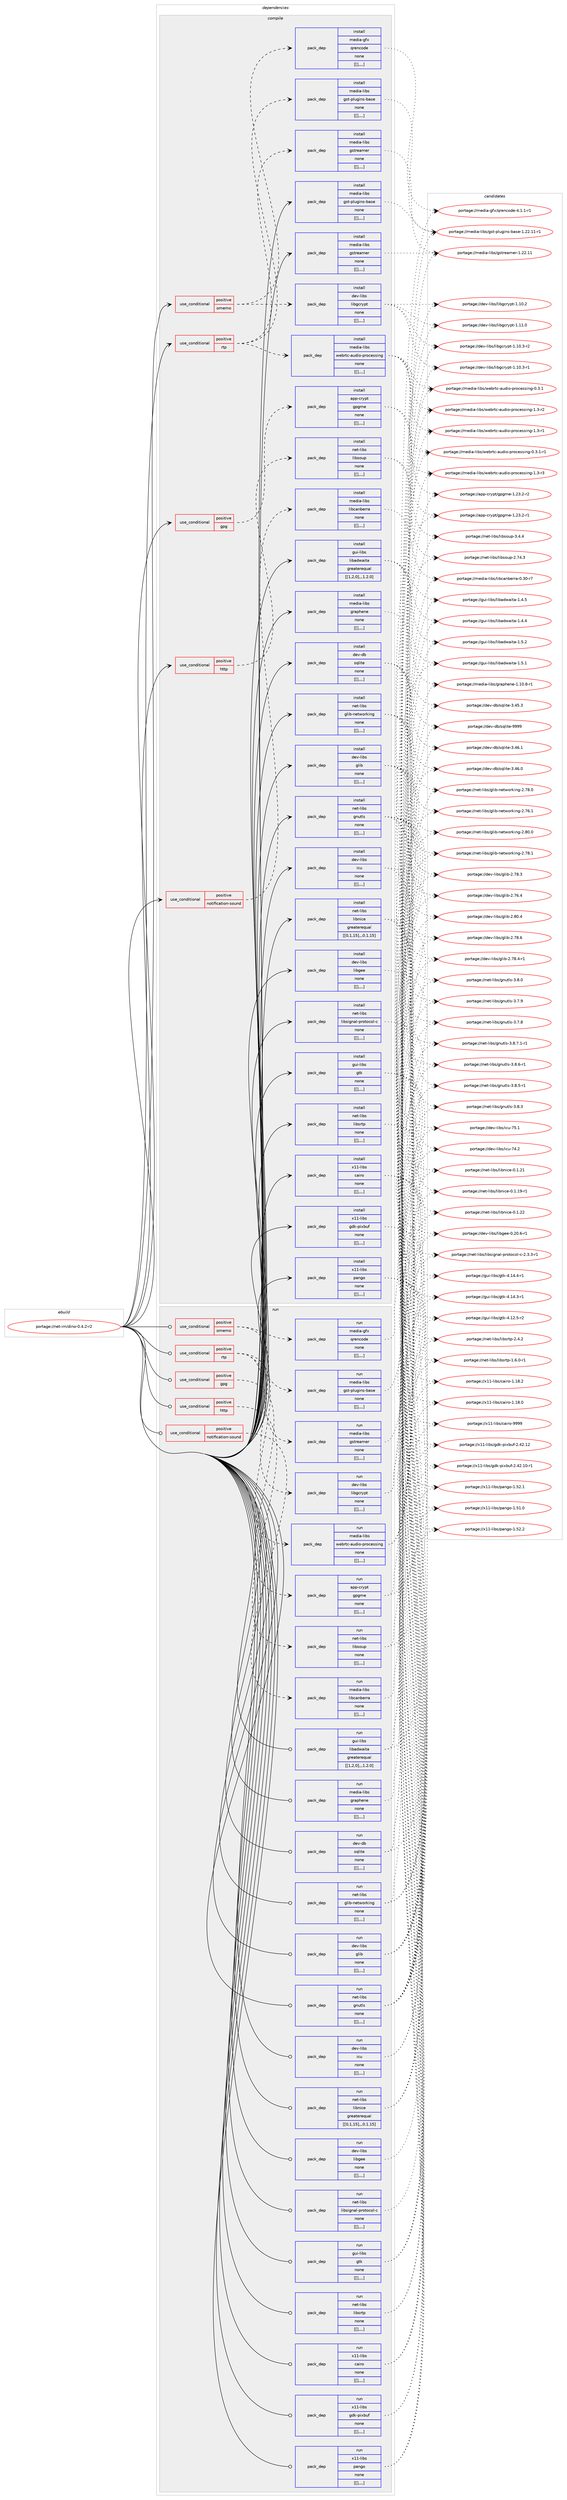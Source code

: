 digraph prolog {

# *************
# Graph options
# *************

newrank=true;
concentrate=true;
compound=true;
graph [rankdir=LR,fontname=Helvetica,fontsize=10,ranksep=1.5];#, ranksep=2.5, nodesep=0.2];
edge  [arrowhead=vee];
node  [fontname=Helvetica,fontsize=10];

# **********
# The ebuild
# **********

subgraph cluster_leftcol {
color=gray;
label=<<i>ebuild</i>>;
id [label="portage://net-im/dino-0.4.2-r2", color=red, width=4, href="../net-im/dino-0.4.2-r2.svg"];
}

# ****************
# The dependencies
# ****************

subgraph cluster_midcol {
color=gray;
label=<<i>dependencies</i>>;
subgraph cluster_compile {
fillcolor="#eeeeee";
style=filled;
label=<<i>compile</i>>;
subgraph cond96099 {
dependency369613 [label=<<TABLE BORDER="0" CELLBORDER="1" CELLSPACING="0" CELLPADDING="4"><TR><TD ROWSPAN="3" CELLPADDING="10">use_conditional</TD></TR><TR><TD>positive</TD></TR><TR><TD>gpg</TD></TR></TABLE>>, shape=none, color=red];
subgraph pack270757 {
dependency369614 [label=<<TABLE BORDER="0" CELLBORDER="1" CELLSPACING="0" CELLPADDING="4" WIDTH="220"><TR><TD ROWSPAN="6" CELLPADDING="30">pack_dep</TD></TR><TR><TD WIDTH="110">install</TD></TR><TR><TD>app-crypt</TD></TR><TR><TD>gpgme</TD></TR><TR><TD>none</TD></TR><TR><TD>[[],,,,]</TD></TR></TABLE>>, shape=none, color=blue];
}
dependency369613:e -> dependency369614:w [weight=20,style="dashed",arrowhead="vee"];
}
id:e -> dependency369613:w [weight=20,style="solid",arrowhead="vee"];
subgraph cond96100 {
dependency369615 [label=<<TABLE BORDER="0" CELLBORDER="1" CELLSPACING="0" CELLPADDING="4"><TR><TD ROWSPAN="3" CELLPADDING="10">use_conditional</TD></TR><TR><TD>positive</TD></TR><TR><TD>http</TD></TR></TABLE>>, shape=none, color=red];
subgraph pack270758 {
dependency369616 [label=<<TABLE BORDER="0" CELLBORDER="1" CELLSPACING="0" CELLPADDING="4" WIDTH="220"><TR><TD ROWSPAN="6" CELLPADDING="30">pack_dep</TD></TR><TR><TD WIDTH="110">install</TD></TR><TR><TD>net-libs</TD></TR><TR><TD>libsoup</TD></TR><TR><TD>none</TD></TR><TR><TD>[[],,,,]</TD></TR></TABLE>>, shape=none, color=blue];
}
dependency369615:e -> dependency369616:w [weight=20,style="dashed",arrowhead="vee"];
}
id:e -> dependency369615:w [weight=20,style="solid",arrowhead="vee"];
subgraph cond96101 {
dependency369617 [label=<<TABLE BORDER="0" CELLBORDER="1" CELLSPACING="0" CELLPADDING="4"><TR><TD ROWSPAN="3" CELLPADDING="10">use_conditional</TD></TR><TR><TD>positive</TD></TR><TR><TD>notification-sound</TD></TR></TABLE>>, shape=none, color=red];
subgraph pack270759 {
dependency369618 [label=<<TABLE BORDER="0" CELLBORDER="1" CELLSPACING="0" CELLPADDING="4" WIDTH="220"><TR><TD ROWSPAN="6" CELLPADDING="30">pack_dep</TD></TR><TR><TD WIDTH="110">install</TD></TR><TR><TD>media-libs</TD></TR><TR><TD>libcanberra</TD></TR><TR><TD>none</TD></TR><TR><TD>[[],,,,]</TD></TR></TABLE>>, shape=none, color=blue];
}
dependency369617:e -> dependency369618:w [weight=20,style="dashed",arrowhead="vee"];
}
id:e -> dependency369617:w [weight=20,style="solid",arrowhead="vee"];
subgraph cond96102 {
dependency369619 [label=<<TABLE BORDER="0" CELLBORDER="1" CELLSPACING="0" CELLPADDING="4"><TR><TD ROWSPAN="3" CELLPADDING="10">use_conditional</TD></TR><TR><TD>positive</TD></TR><TR><TD>omemo</TD></TR></TABLE>>, shape=none, color=red];
subgraph pack270760 {
dependency369620 [label=<<TABLE BORDER="0" CELLBORDER="1" CELLSPACING="0" CELLPADDING="4" WIDTH="220"><TR><TD ROWSPAN="6" CELLPADDING="30">pack_dep</TD></TR><TR><TD WIDTH="110">install</TD></TR><TR><TD>dev-libs</TD></TR><TR><TD>libgcrypt</TD></TR><TR><TD>none</TD></TR><TR><TD>[[],,,,]</TD></TR></TABLE>>, shape=none, color=blue];
}
dependency369619:e -> dependency369620:w [weight=20,style="dashed",arrowhead="vee"];
subgraph pack270761 {
dependency369621 [label=<<TABLE BORDER="0" CELLBORDER="1" CELLSPACING="0" CELLPADDING="4" WIDTH="220"><TR><TD ROWSPAN="6" CELLPADDING="30">pack_dep</TD></TR><TR><TD WIDTH="110">install</TD></TR><TR><TD>media-gfx</TD></TR><TR><TD>qrencode</TD></TR><TR><TD>none</TD></TR><TR><TD>[[],,,,]</TD></TR></TABLE>>, shape=none, color=blue];
}
dependency369619:e -> dependency369621:w [weight=20,style="dashed",arrowhead="vee"];
}
id:e -> dependency369619:w [weight=20,style="solid",arrowhead="vee"];
subgraph cond96103 {
dependency369622 [label=<<TABLE BORDER="0" CELLBORDER="1" CELLSPACING="0" CELLPADDING="4"><TR><TD ROWSPAN="3" CELLPADDING="10">use_conditional</TD></TR><TR><TD>positive</TD></TR><TR><TD>rtp</TD></TR></TABLE>>, shape=none, color=red];
subgraph pack270762 {
dependency369623 [label=<<TABLE BORDER="0" CELLBORDER="1" CELLSPACING="0" CELLPADDING="4" WIDTH="220"><TR><TD ROWSPAN="6" CELLPADDING="30">pack_dep</TD></TR><TR><TD WIDTH="110">install</TD></TR><TR><TD>media-libs</TD></TR><TR><TD>gst-plugins-base</TD></TR><TR><TD>none</TD></TR><TR><TD>[[],,,,]</TD></TR></TABLE>>, shape=none, color=blue];
}
dependency369622:e -> dependency369623:w [weight=20,style="dashed",arrowhead="vee"];
subgraph pack270763 {
dependency369624 [label=<<TABLE BORDER="0" CELLBORDER="1" CELLSPACING="0" CELLPADDING="4" WIDTH="220"><TR><TD ROWSPAN="6" CELLPADDING="30">pack_dep</TD></TR><TR><TD WIDTH="110">install</TD></TR><TR><TD>media-libs</TD></TR><TR><TD>gstreamer</TD></TR><TR><TD>none</TD></TR><TR><TD>[[],,,,]</TD></TR></TABLE>>, shape=none, color=blue];
}
dependency369622:e -> dependency369624:w [weight=20,style="dashed",arrowhead="vee"];
subgraph pack270764 {
dependency369625 [label=<<TABLE BORDER="0" CELLBORDER="1" CELLSPACING="0" CELLPADDING="4" WIDTH="220"><TR><TD ROWSPAN="6" CELLPADDING="30">pack_dep</TD></TR><TR><TD WIDTH="110">install</TD></TR><TR><TD>media-libs</TD></TR><TR><TD>webrtc-audio-processing</TD></TR><TR><TD>none</TD></TR><TR><TD>[[],,,,]</TD></TR></TABLE>>, shape=none, color=blue];
}
dependency369622:e -> dependency369625:w [weight=20,style="dashed",arrowhead="vee"];
}
id:e -> dependency369622:w [weight=20,style="solid",arrowhead="vee"];
subgraph pack270765 {
dependency369626 [label=<<TABLE BORDER="0" CELLBORDER="1" CELLSPACING="0" CELLPADDING="4" WIDTH="220"><TR><TD ROWSPAN="6" CELLPADDING="30">pack_dep</TD></TR><TR><TD WIDTH="110">install</TD></TR><TR><TD>dev-db</TD></TR><TR><TD>sqlite</TD></TR><TR><TD>none</TD></TR><TR><TD>[[],,,,]</TD></TR></TABLE>>, shape=none, color=blue];
}
id:e -> dependency369626:w [weight=20,style="solid",arrowhead="vee"];
subgraph pack270766 {
dependency369627 [label=<<TABLE BORDER="0" CELLBORDER="1" CELLSPACING="0" CELLPADDING="4" WIDTH="220"><TR><TD ROWSPAN="6" CELLPADDING="30">pack_dep</TD></TR><TR><TD WIDTH="110">install</TD></TR><TR><TD>dev-libs</TD></TR><TR><TD>glib</TD></TR><TR><TD>none</TD></TR><TR><TD>[[],,,,]</TD></TR></TABLE>>, shape=none, color=blue];
}
id:e -> dependency369627:w [weight=20,style="solid",arrowhead="vee"];
subgraph pack270767 {
dependency369628 [label=<<TABLE BORDER="0" CELLBORDER="1" CELLSPACING="0" CELLPADDING="4" WIDTH="220"><TR><TD ROWSPAN="6" CELLPADDING="30">pack_dep</TD></TR><TR><TD WIDTH="110">install</TD></TR><TR><TD>dev-libs</TD></TR><TR><TD>icu</TD></TR><TR><TD>none</TD></TR><TR><TD>[[],,,,]</TD></TR></TABLE>>, shape=none, color=blue];
}
id:e -> dependency369628:w [weight=20,style="solid",arrowhead="vee"];
subgraph pack270768 {
dependency369629 [label=<<TABLE BORDER="0" CELLBORDER="1" CELLSPACING="0" CELLPADDING="4" WIDTH="220"><TR><TD ROWSPAN="6" CELLPADDING="30">pack_dep</TD></TR><TR><TD WIDTH="110">install</TD></TR><TR><TD>dev-libs</TD></TR><TR><TD>libgee</TD></TR><TR><TD>none</TD></TR><TR><TD>[[],,,,]</TD></TR></TABLE>>, shape=none, color=blue];
}
id:e -> dependency369629:w [weight=20,style="solid",arrowhead="vee"];
subgraph pack270769 {
dependency369630 [label=<<TABLE BORDER="0" CELLBORDER="1" CELLSPACING="0" CELLPADDING="4" WIDTH="220"><TR><TD ROWSPAN="6" CELLPADDING="30">pack_dep</TD></TR><TR><TD WIDTH="110">install</TD></TR><TR><TD>gui-libs</TD></TR><TR><TD>gtk</TD></TR><TR><TD>none</TD></TR><TR><TD>[[],,,,]</TD></TR></TABLE>>, shape=none, color=blue];
}
id:e -> dependency369630:w [weight=20,style="solid",arrowhead="vee"];
subgraph pack270770 {
dependency369631 [label=<<TABLE BORDER="0" CELLBORDER="1" CELLSPACING="0" CELLPADDING="4" WIDTH="220"><TR><TD ROWSPAN="6" CELLPADDING="30">pack_dep</TD></TR><TR><TD WIDTH="110">install</TD></TR><TR><TD>gui-libs</TD></TR><TR><TD>libadwaita</TD></TR><TR><TD>greaterequal</TD></TR><TR><TD>[[1,2,0],,,1.2.0]</TD></TR></TABLE>>, shape=none, color=blue];
}
id:e -> dependency369631:w [weight=20,style="solid",arrowhead="vee"];
subgraph pack270771 {
dependency369632 [label=<<TABLE BORDER="0" CELLBORDER="1" CELLSPACING="0" CELLPADDING="4" WIDTH="220"><TR><TD ROWSPAN="6" CELLPADDING="30">pack_dep</TD></TR><TR><TD WIDTH="110">install</TD></TR><TR><TD>media-libs</TD></TR><TR><TD>graphene</TD></TR><TR><TD>none</TD></TR><TR><TD>[[],,,,]</TD></TR></TABLE>>, shape=none, color=blue];
}
id:e -> dependency369632:w [weight=20,style="solid",arrowhead="vee"];
subgraph pack270772 {
dependency369633 [label=<<TABLE BORDER="0" CELLBORDER="1" CELLSPACING="0" CELLPADDING="4" WIDTH="220"><TR><TD ROWSPAN="6" CELLPADDING="30">pack_dep</TD></TR><TR><TD WIDTH="110">install</TD></TR><TR><TD>media-libs</TD></TR><TR><TD>gst-plugins-base</TD></TR><TR><TD>none</TD></TR><TR><TD>[[],,,,]</TD></TR></TABLE>>, shape=none, color=blue];
}
id:e -> dependency369633:w [weight=20,style="solid",arrowhead="vee"];
subgraph pack270773 {
dependency369634 [label=<<TABLE BORDER="0" CELLBORDER="1" CELLSPACING="0" CELLPADDING="4" WIDTH="220"><TR><TD ROWSPAN="6" CELLPADDING="30">pack_dep</TD></TR><TR><TD WIDTH="110">install</TD></TR><TR><TD>media-libs</TD></TR><TR><TD>gstreamer</TD></TR><TR><TD>none</TD></TR><TR><TD>[[],,,,]</TD></TR></TABLE>>, shape=none, color=blue];
}
id:e -> dependency369634:w [weight=20,style="solid",arrowhead="vee"];
subgraph pack270774 {
dependency369635 [label=<<TABLE BORDER="0" CELLBORDER="1" CELLSPACING="0" CELLPADDING="4" WIDTH="220"><TR><TD ROWSPAN="6" CELLPADDING="30">pack_dep</TD></TR><TR><TD WIDTH="110">install</TD></TR><TR><TD>net-libs</TD></TR><TR><TD>glib-networking</TD></TR><TR><TD>none</TD></TR><TR><TD>[[],,,,]</TD></TR></TABLE>>, shape=none, color=blue];
}
id:e -> dependency369635:w [weight=20,style="solid",arrowhead="vee"];
subgraph pack270775 {
dependency369636 [label=<<TABLE BORDER="0" CELLBORDER="1" CELLSPACING="0" CELLPADDING="4" WIDTH="220"><TR><TD ROWSPAN="6" CELLPADDING="30">pack_dep</TD></TR><TR><TD WIDTH="110">install</TD></TR><TR><TD>net-libs</TD></TR><TR><TD>gnutls</TD></TR><TR><TD>none</TD></TR><TR><TD>[[],,,,]</TD></TR></TABLE>>, shape=none, color=blue];
}
id:e -> dependency369636:w [weight=20,style="solid",arrowhead="vee"];
subgraph pack270776 {
dependency369637 [label=<<TABLE BORDER="0" CELLBORDER="1" CELLSPACING="0" CELLPADDING="4" WIDTH="220"><TR><TD ROWSPAN="6" CELLPADDING="30">pack_dep</TD></TR><TR><TD WIDTH="110">install</TD></TR><TR><TD>net-libs</TD></TR><TR><TD>libnice</TD></TR><TR><TD>greaterequal</TD></TR><TR><TD>[[0,1,15],,,0.1.15]</TD></TR></TABLE>>, shape=none, color=blue];
}
id:e -> dependency369637:w [weight=20,style="solid",arrowhead="vee"];
subgraph pack270777 {
dependency369638 [label=<<TABLE BORDER="0" CELLBORDER="1" CELLSPACING="0" CELLPADDING="4" WIDTH="220"><TR><TD ROWSPAN="6" CELLPADDING="30">pack_dep</TD></TR><TR><TD WIDTH="110">install</TD></TR><TR><TD>net-libs</TD></TR><TR><TD>libsignal-protocol-c</TD></TR><TR><TD>none</TD></TR><TR><TD>[[],,,,]</TD></TR></TABLE>>, shape=none, color=blue];
}
id:e -> dependency369638:w [weight=20,style="solid",arrowhead="vee"];
subgraph pack270778 {
dependency369639 [label=<<TABLE BORDER="0" CELLBORDER="1" CELLSPACING="0" CELLPADDING="4" WIDTH="220"><TR><TD ROWSPAN="6" CELLPADDING="30">pack_dep</TD></TR><TR><TD WIDTH="110">install</TD></TR><TR><TD>net-libs</TD></TR><TR><TD>libsrtp</TD></TR><TR><TD>none</TD></TR><TR><TD>[[],,,,]</TD></TR></TABLE>>, shape=none, color=blue];
}
id:e -> dependency369639:w [weight=20,style="solid",arrowhead="vee"];
subgraph pack270779 {
dependency369640 [label=<<TABLE BORDER="0" CELLBORDER="1" CELLSPACING="0" CELLPADDING="4" WIDTH="220"><TR><TD ROWSPAN="6" CELLPADDING="30">pack_dep</TD></TR><TR><TD WIDTH="110">install</TD></TR><TR><TD>x11-libs</TD></TR><TR><TD>cairo</TD></TR><TR><TD>none</TD></TR><TR><TD>[[],,,,]</TD></TR></TABLE>>, shape=none, color=blue];
}
id:e -> dependency369640:w [weight=20,style="solid",arrowhead="vee"];
subgraph pack270780 {
dependency369641 [label=<<TABLE BORDER="0" CELLBORDER="1" CELLSPACING="0" CELLPADDING="4" WIDTH="220"><TR><TD ROWSPAN="6" CELLPADDING="30">pack_dep</TD></TR><TR><TD WIDTH="110">install</TD></TR><TR><TD>x11-libs</TD></TR><TR><TD>gdk-pixbuf</TD></TR><TR><TD>none</TD></TR><TR><TD>[[],,,,]</TD></TR></TABLE>>, shape=none, color=blue];
}
id:e -> dependency369641:w [weight=20,style="solid",arrowhead="vee"];
subgraph pack270781 {
dependency369642 [label=<<TABLE BORDER="0" CELLBORDER="1" CELLSPACING="0" CELLPADDING="4" WIDTH="220"><TR><TD ROWSPAN="6" CELLPADDING="30">pack_dep</TD></TR><TR><TD WIDTH="110">install</TD></TR><TR><TD>x11-libs</TD></TR><TR><TD>pango</TD></TR><TR><TD>none</TD></TR><TR><TD>[[],,,,]</TD></TR></TABLE>>, shape=none, color=blue];
}
id:e -> dependency369642:w [weight=20,style="solid",arrowhead="vee"];
}
subgraph cluster_compileandrun {
fillcolor="#eeeeee";
style=filled;
label=<<i>compile and run</i>>;
}
subgraph cluster_run {
fillcolor="#eeeeee";
style=filled;
label=<<i>run</i>>;
subgraph cond96104 {
dependency369643 [label=<<TABLE BORDER="0" CELLBORDER="1" CELLSPACING="0" CELLPADDING="4"><TR><TD ROWSPAN="3" CELLPADDING="10">use_conditional</TD></TR><TR><TD>positive</TD></TR><TR><TD>gpg</TD></TR></TABLE>>, shape=none, color=red];
subgraph pack270782 {
dependency369644 [label=<<TABLE BORDER="0" CELLBORDER="1" CELLSPACING="0" CELLPADDING="4" WIDTH="220"><TR><TD ROWSPAN="6" CELLPADDING="30">pack_dep</TD></TR><TR><TD WIDTH="110">run</TD></TR><TR><TD>app-crypt</TD></TR><TR><TD>gpgme</TD></TR><TR><TD>none</TD></TR><TR><TD>[[],,,,]</TD></TR></TABLE>>, shape=none, color=blue];
}
dependency369643:e -> dependency369644:w [weight=20,style="dashed",arrowhead="vee"];
}
id:e -> dependency369643:w [weight=20,style="solid",arrowhead="odot"];
subgraph cond96105 {
dependency369645 [label=<<TABLE BORDER="0" CELLBORDER="1" CELLSPACING="0" CELLPADDING="4"><TR><TD ROWSPAN="3" CELLPADDING="10">use_conditional</TD></TR><TR><TD>positive</TD></TR><TR><TD>http</TD></TR></TABLE>>, shape=none, color=red];
subgraph pack270783 {
dependency369646 [label=<<TABLE BORDER="0" CELLBORDER="1" CELLSPACING="0" CELLPADDING="4" WIDTH="220"><TR><TD ROWSPAN="6" CELLPADDING="30">pack_dep</TD></TR><TR><TD WIDTH="110">run</TD></TR><TR><TD>net-libs</TD></TR><TR><TD>libsoup</TD></TR><TR><TD>none</TD></TR><TR><TD>[[],,,,]</TD></TR></TABLE>>, shape=none, color=blue];
}
dependency369645:e -> dependency369646:w [weight=20,style="dashed",arrowhead="vee"];
}
id:e -> dependency369645:w [weight=20,style="solid",arrowhead="odot"];
subgraph cond96106 {
dependency369647 [label=<<TABLE BORDER="0" CELLBORDER="1" CELLSPACING="0" CELLPADDING="4"><TR><TD ROWSPAN="3" CELLPADDING="10">use_conditional</TD></TR><TR><TD>positive</TD></TR><TR><TD>notification-sound</TD></TR></TABLE>>, shape=none, color=red];
subgraph pack270784 {
dependency369648 [label=<<TABLE BORDER="0" CELLBORDER="1" CELLSPACING="0" CELLPADDING="4" WIDTH="220"><TR><TD ROWSPAN="6" CELLPADDING="30">pack_dep</TD></TR><TR><TD WIDTH="110">run</TD></TR><TR><TD>media-libs</TD></TR><TR><TD>libcanberra</TD></TR><TR><TD>none</TD></TR><TR><TD>[[],,,,]</TD></TR></TABLE>>, shape=none, color=blue];
}
dependency369647:e -> dependency369648:w [weight=20,style="dashed",arrowhead="vee"];
}
id:e -> dependency369647:w [weight=20,style="solid",arrowhead="odot"];
subgraph cond96107 {
dependency369649 [label=<<TABLE BORDER="0" CELLBORDER="1" CELLSPACING="0" CELLPADDING="4"><TR><TD ROWSPAN="3" CELLPADDING="10">use_conditional</TD></TR><TR><TD>positive</TD></TR><TR><TD>omemo</TD></TR></TABLE>>, shape=none, color=red];
subgraph pack270785 {
dependency369650 [label=<<TABLE BORDER="0" CELLBORDER="1" CELLSPACING="0" CELLPADDING="4" WIDTH="220"><TR><TD ROWSPAN="6" CELLPADDING="30">pack_dep</TD></TR><TR><TD WIDTH="110">run</TD></TR><TR><TD>dev-libs</TD></TR><TR><TD>libgcrypt</TD></TR><TR><TD>none</TD></TR><TR><TD>[[],,,,]</TD></TR></TABLE>>, shape=none, color=blue];
}
dependency369649:e -> dependency369650:w [weight=20,style="dashed",arrowhead="vee"];
subgraph pack270786 {
dependency369651 [label=<<TABLE BORDER="0" CELLBORDER="1" CELLSPACING="0" CELLPADDING="4" WIDTH="220"><TR><TD ROWSPAN="6" CELLPADDING="30">pack_dep</TD></TR><TR><TD WIDTH="110">run</TD></TR><TR><TD>media-gfx</TD></TR><TR><TD>qrencode</TD></TR><TR><TD>none</TD></TR><TR><TD>[[],,,,]</TD></TR></TABLE>>, shape=none, color=blue];
}
dependency369649:e -> dependency369651:w [weight=20,style="dashed",arrowhead="vee"];
}
id:e -> dependency369649:w [weight=20,style="solid",arrowhead="odot"];
subgraph cond96108 {
dependency369652 [label=<<TABLE BORDER="0" CELLBORDER="1" CELLSPACING="0" CELLPADDING="4"><TR><TD ROWSPAN="3" CELLPADDING="10">use_conditional</TD></TR><TR><TD>positive</TD></TR><TR><TD>rtp</TD></TR></TABLE>>, shape=none, color=red];
subgraph pack270787 {
dependency369653 [label=<<TABLE BORDER="0" CELLBORDER="1" CELLSPACING="0" CELLPADDING="4" WIDTH="220"><TR><TD ROWSPAN="6" CELLPADDING="30">pack_dep</TD></TR><TR><TD WIDTH="110">run</TD></TR><TR><TD>media-libs</TD></TR><TR><TD>gst-plugins-base</TD></TR><TR><TD>none</TD></TR><TR><TD>[[],,,,]</TD></TR></TABLE>>, shape=none, color=blue];
}
dependency369652:e -> dependency369653:w [weight=20,style="dashed",arrowhead="vee"];
subgraph pack270788 {
dependency369654 [label=<<TABLE BORDER="0" CELLBORDER="1" CELLSPACING="0" CELLPADDING="4" WIDTH="220"><TR><TD ROWSPAN="6" CELLPADDING="30">pack_dep</TD></TR><TR><TD WIDTH="110">run</TD></TR><TR><TD>media-libs</TD></TR><TR><TD>gstreamer</TD></TR><TR><TD>none</TD></TR><TR><TD>[[],,,,]</TD></TR></TABLE>>, shape=none, color=blue];
}
dependency369652:e -> dependency369654:w [weight=20,style="dashed",arrowhead="vee"];
subgraph pack270789 {
dependency369655 [label=<<TABLE BORDER="0" CELLBORDER="1" CELLSPACING="0" CELLPADDING="4" WIDTH="220"><TR><TD ROWSPAN="6" CELLPADDING="30">pack_dep</TD></TR><TR><TD WIDTH="110">run</TD></TR><TR><TD>media-libs</TD></TR><TR><TD>webrtc-audio-processing</TD></TR><TR><TD>none</TD></TR><TR><TD>[[],,,,]</TD></TR></TABLE>>, shape=none, color=blue];
}
dependency369652:e -> dependency369655:w [weight=20,style="dashed",arrowhead="vee"];
}
id:e -> dependency369652:w [weight=20,style="solid",arrowhead="odot"];
subgraph pack270790 {
dependency369656 [label=<<TABLE BORDER="0" CELLBORDER="1" CELLSPACING="0" CELLPADDING="4" WIDTH="220"><TR><TD ROWSPAN="6" CELLPADDING="30">pack_dep</TD></TR><TR><TD WIDTH="110">run</TD></TR><TR><TD>dev-db</TD></TR><TR><TD>sqlite</TD></TR><TR><TD>none</TD></TR><TR><TD>[[],,,,]</TD></TR></TABLE>>, shape=none, color=blue];
}
id:e -> dependency369656:w [weight=20,style="solid",arrowhead="odot"];
subgraph pack270791 {
dependency369657 [label=<<TABLE BORDER="0" CELLBORDER="1" CELLSPACING="0" CELLPADDING="4" WIDTH="220"><TR><TD ROWSPAN="6" CELLPADDING="30">pack_dep</TD></TR><TR><TD WIDTH="110">run</TD></TR><TR><TD>dev-libs</TD></TR><TR><TD>glib</TD></TR><TR><TD>none</TD></TR><TR><TD>[[],,,,]</TD></TR></TABLE>>, shape=none, color=blue];
}
id:e -> dependency369657:w [weight=20,style="solid",arrowhead="odot"];
subgraph pack270792 {
dependency369658 [label=<<TABLE BORDER="0" CELLBORDER="1" CELLSPACING="0" CELLPADDING="4" WIDTH="220"><TR><TD ROWSPAN="6" CELLPADDING="30">pack_dep</TD></TR><TR><TD WIDTH="110">run</TD></TR><TR><TD>dev-libs</TD></TR><TR><TD>icu</TD></TR><TR><TD>none</TD></TR><TR><TD>[[],,,,]</TD></TR></TABLE>>, shape=none, color=blue];
}
id:e -> dependency369658:w [weight=20,style="solid",arrowhead="odot"];
subgraph pack270793 {
dependency369659 [label=<<TABLE BORDER="0" CELLBORDER="1" CELLSPACING="0" CELLPADDING="4" WIDTH="220"><TR><TD ROWSPAN="6" CELLPADDING="30">pack_dep</TD></TR><TR><TD WIDTH="110">run</TD></TR><TR><TD>dev-libs</TD></TR><TR><TD>libgee</TD></TR><TR><TD>none</TD></TR><TR><TD>[[],,,,]</TD></TR></TABLE>>, shape=none, color=blue];
}
id:e -> dependency369659:w [weight=20,style="solid",arrowhead="odot"];
subgraph pack270794 {
dependency369660 [label=<<TABLE BORDER="0" CELLBORDER="1" CELLSPACING="0" CELLPADDING="4" WIDTH="220"><TR><TD ROWSPAN="6" CELLPADDING="30">pack_dep</TD></TR><TR><TD WIDTH="110">run</TD></TR><TR><TD>gui-libs</TD></TR><TR><TD>gtk</TD></TR><TR><TD>none</TD></TR><TR><TD>[[],,,,]</TD></TR></TABLE>>, shape=none, color=blue];
}
id:e -> dependency369660:w [weight=20,style="solid",arrowhead="odot"];
subgraph pack270795 {
dependency369661 [label=<<TABLE BORDER="0" CELLBORDER="1" CELLSPACING="0" CELLPADDING="4" WIDTH="220"><TR><TD ROWSPAN="6" CELLPADDING="30">pack_dep</TD></TR><TR><TD WIDTH="110">run</TD></TR><TR><TD>gui-libs</TD></TR><TR><TD>libadwaita</TD></TR><TR><TD>greaterequal</TD></TR><TR><TD>[[1,2,0],,,1.2.0]</TD></TR></TABLE>>, shape=none, color=blue];
}
id:e -> dependency369661:w [weight=20,style="solid",arrowhead="odot"];
subgraph pack270796 {
dependency369662 [label=<<TABLE BORDER="0" CELLBORDER="1" CELLSPACING="0" CELLPADDING="4" WIDTH="220"><TR><TD ROWSPAN="6" CELLPADDING="30">pack_dep</TD></TR><TR><TD WIDTH="110">run</TD></TR><TR><TD>media-libs</TD></TR><TR><TD>graphene</TD></TR><TR><TD>none</TD></TR><TR><TD>[[],,,,]</TD></TR></TABLE>>, shape=none, color=blue];
}
id:e -> dependency369662:w [weight=20,style="solid",arrowhead="odot"];
subgraph pack270797 {
dependency369663 [label=<<TABLE BORDER="0" CELLBORDER="1" CELLSPACING="0" CELLPADDING="4" WIDTH="220"><TR><TD ROWSPAN="6" CELLPADDING="30">pack_dep</TD></TR><TR><TD WIDTH="110">run</TD></TR><TR><TD>net-libs</TD></TR><TR><TD>glib-networking</TD></TR><TR><TD>none</TD></TR><TR><TD>[[],,,,]</TD></TR></TABLE>>, shape=none, color=blue];
}
id:e -> dependency369663:w [weight=20,style="solid",arrowhead="odot"];
subgraph pack270798 {
dependency369664 [label=<<TABLE BORDER="0" CELLBORDER="1" CELLSPACING="0" CELLPADDING="4" WIDTH="220"><TR><TD ROWSPAN="6" CELLPADDING="30">pack_dep</TD></TR><TR><TD WIDTH="110">run</TD></TR><TR><TD>net-libs</TD></TR><TR><TD>gnutls</TD></TR><TR><TD>none</TD></TR><TR><TD>[[],,,,]</TD></TR></TABLE>>, shape=none, color=blue];
}
id:e -> dependency369664:w [weight=20,style="solid",arrowhead="odot"];
subgraph pack270799 {
dependency369665 [label=<<TABLE BORDER="0" CELLBORDER="1" CELLSPACING="0" CELLPADDING="4" WIDTH="220"><TR><TD ROWSPAN="6" CELLPADDING="30">pack_dep</TD></TR><TR><TD WIDTH="110">run</TD></TR><TR><TD>net-libs</TD></TR><TR><TD>libnice</TD></TR><TR><TD>greaterequal</TD></TR><TR><TD>[[0,1,15],,,0.1.15]</TD></TR></TABLE>>, shape=none, color=blue];
}
id:e -> dependency369665:w [weight=20,style="solid",arrowhead="odot"];
subgraph pack270800 {
dependency369666 [label=<<TABLE BORDER="0" CELLBORDER="1" CELLSPACING="0" CELLPADDING="4" WIDTH="220"><TR><TD ROWSPAN="6" CELLPADDING="30">pack_dep</TD></TR><TR><TD WIDTH="110">run</TD></TR><TR><TD>net-libs</TD></TR><TR><TD>libsignal-protocol-c</TD></TR><TR><TD>none</TD></TR><TR><TD>[[],,,,]</TD></TR></TABLE>>, shape=none, color=blue];
}
id:e -> dependency369666:w [weight=20,style="solid",arrowhead="odot"];
subgraph pack270801 {
dependency369667 [label=<<TABLE BORDER="0" CELLBORDER="1" CELLSPACING="0" CELLPADDING="4" WIDTH="220"><TR><TD ROWSPAN="6" CELLPADDING="30">pack_dep</TD></TR><TR><TD WIDTH="110">run</TD></TR><TR><TD>net-libs</TD></TR><TR><TD>libsrtp</TD></TR><TR><TD>none</TD></TR><TR><TD>[[],,,,]</TD></TR></TABLE>>, shape=none, color=blue];
}
id:e -> dependency369667:w [weight=20,style="solid",arrowhead="odot"];
subgraph pack270802 {
dependency369668 [label=<<TABLE BORDER="0" CELLBORDER="1" CELLSPACING="0" CELLPADDING="4" WIDTH="220"><TR><TD ROWSPAN="6" CELLPADDING="30">pack_dep</TD></TR><TR><TD WIDTH="110">run</TD></TR><TR><TD>x11-libs</TD></TR><TR><TD>cairo</TD></TR><TR><TD>none</TD></TR><TR><TD>[[],,,,]</TD></TR></TABLE>>, shape=none, color=blue];
}
id:e -> dependency369668:w [weight=20,style="solid",arrowhead="odot"];
subgraph pack270803 {
dependency369669 [label=<<TABLE BORDER="0" CELLBORDER="1" CELLSPACING="0" CELLPADDING="4" WIDTH="220"><TR><TD ROWSPAN="6" CELLPADDING="30">pack_dep</TD></TR><TR><TD WIDTH="110">run</TD></TR><TR><TD>x11-libs</TD></TR><TR><TD>gdk-pixbuf</TD></TR><TR><TD>none</TD></TR><TR><TD>[[],,,,]</TD></TR></TABLE>>, shape=none, color=blue];
}
id:e -> dependency369669:w [weight=20,style="solid",arrowhead="odot"];
subgraph pack270804 {
dependency369670 [label=<<TABLE BORDER="0" CELLBORDER="1" CELLSPACING="0" CELLPADDING="4" WIDTH="220"><TR><TD ROWSPAN="6" CELLPADDING="30">pack_dep</TD></TR><TR><TD WIDTH="110">run</TD></TR><TR><TD>x11-libs</TD></TR><TR><TD>pango</TD></TR><TR><TD>none</TD></TR><TR><TD>[[],,,,]</TD></TR></TABLE>>, shape=none, color=blue];
}
id:e -> dependency369670:w [weight=20,style="solid",arrowhead="odot"];
}
}

# **************
# The candidates
# **************

subgraph cluster_choices {
rank=same;
color=gray;
label=<<i>candidates</i>>;

subgraph choice270757 {
color=black;
nodesep=1;
choice97112112459911412111211647103112103109101454946505146504511450 [label="portage://app-crypt/gpgme-1.23.2-r2", color=red, width=4,href="../app-crypt/gpgme-1.23.2-r2.svg"];
choice97112112459911412111211647103112103109101454946505146504511449 [label="portage://app-crypt/gpgme-1.23.2-r1", color=red, width=4,href="../app-crypt/gpgme-1.23.2-r1.svg"];
dependency369614:e -> choice97112112459911412111211647103112103109101454946505146504511450:w [style=dotted,weight="100"];
dependency369614:e -> choice97112112459911412111211647103112103109101454946505146504511449:w [style=dotted,weight="100"];
}
subgraph choice270758 {
color=black;
nodesep=1;
choice11010111645108105981154710810598115111117112455146524652 [label="portage://net-libs/libsoup-3.4.4", color=red, width=4,href="../net-libs/libsoup-3.4.4.svg"];
choice1101011164510810598115471081059811511111711245504655524651 [label="portage://net-libs/libsoup-2.74.3", color=red, width=4,href="../net-libs/libsoup-2.74.3.svg"];
dependency369616:e -> choice11010111645108105981154710810598115111117112455146524652:w [style=dotted,weight="100"];
dependency369616:e -> choice1101011164510810598115471081059811511111711245504655524651:w [style=dotted,weight="100"];
}
subgraph choice270759 {
color=black;
nodesep=1;
choice10910110010597451081059811547108105989997110981011141149745484651484511455 [label="portage://media-libs/libcanberra-0.30-r7", color=red, width=4,href="../media-libs/libcanberra-0.30-r7.svg"];
dependency369618:e -> choice10910110010597451081059811547108105989997110981011141149745484651484511455:w [style=dotted,weight="100"];
}
subgraph choice270760 {
color=black;
nodesep=1;
choice100101118451081059811547108105981039911412111211645494649494648 [label="portage://dev-libs/libgcrypt-1.11.0", color=red, width=4,href="../dev-libs/libgcrypt-1.11.0.svg"];
choice1001011184510810598115471081059810399114121112116454946494846514511450 [label="portage://dev-libs/libgcrypt-1.10.3-r2", color=red, width=4,href="../dev-libs/libgcrypt-1.10.3-r2.svg"];
choice1001011184510810598115471081059810399114121112116454946494846514511449 [label="portage://dev-libs/libgcrypt-1.10.3-r1", color=red, width=4,href="../dev-libs/libgcrypt-1.10.3-r1.svg"];
choice100101118451081059811547108105981039911412111211645494649484650 [label="portage://dev-libs/libgcrypt-1.10.2", color=red, width=4,href="../dev-libs/libgcrypt-1.10.2.svg"];
dependency369620:e -> choice100101118451081059811547108105981039911412111211645494649494648:w [style=dotted,weight="100"];
dependency369620:e -> choice1001011184510810598115471081059810399114121112116454946494846514511450:w [style=dotted,weight="100"];
dependency369620:e -> choice1001011184510810598115471081059810399114121112116454946494846514511449:w [style=dotted,weight="100"];
dependency369620:e -> choice100101118451081059811547108105981039911412111211645494649484650:w [style=dotted,weight="100"];
}
subgraph choice270761 {
color=black;
nodesep=1;
choice109101100105974510310212047113114101110991111001014552464946494511449 [label="portage://media-gfx/qrencode-4.1.1-r1", color=red, width=4,href="../media-gfx/qrencode-4.1.1-r1.svg"];
dependency369621:e -> choice109101100105974510310212047113114101110991111001014552464946494511449:w [style=dotted,weight="100"];
}
subgraph choice270762 {
color=black;
nodesep=1;
choice109101100105974510810598115471031151164511210811710310511011545989711510145494650504649494511449 [label="portage://media-libs/gst-plugins-base-1.22.11-r1", color=red, width=4,href="../media-libs/gst-plugins-base-1.22.11-r1.svg"];
dependency369623:e -> choice109101100105974510810598115471031151164511210811710310511011545989711510145494650504649494511449:w [style=dotted,weight="100"];
}
subgraph choice270763 {
color=black;
nodesep=1;
choice10910110010597451081059811547103115116114101971091011144549465050464949 [label="portage://media-libs/gstreamer-1.22.11", color=red, width=4,href="../media-libs/gstreamer-1.22.11.svg"];
dependency369624:e -> choice10910110010597451081059811547103115116114101971091011144549465050464949:w [style=dotted,weight="100"];
}
subgraph choice270764 {
color=black;
nodesep=1;
choice10910110010597451081059811547119101981141169945971171001051114511211411199101115115105110103454946514511451 [label="portage://media-libs/webrtc-audio-processing-1.3-r3", color=red, width=4,href="../media-libs/webrtc-audio-processing-1.3-r3.svg"];
choice10910110010597451081059811547119101981141169945971171001051114511211411199101115115105110103454946514511450 [label="portage://media-libs/webrtc-audio-processing-1.3-r2", color=red, width=4,href="../media-libs/webrtc-audio-processing-1.3-r2.svg"];
choice10910110010597451081059811547119101981141169945971171001051114511211411199101115115105110103454946514511449 [label="portage://media-libs/webrtc-audio-processing-1.3-r1", color=red, width=4,href="../media-libs/webrtc-audio-processing-1.3-r1.svg"];
choice109101100105974510810598115471191019811411699459711710010511145112114111991011151151051101034548465146494511449 [label="portage://media-libs/webrtc-audio-processing-0.3.1-r1", color=red, width=4,href="../media-libs/webrtc-audio-processing-0.3.1-r1.svg"];
choice10910110010597451081059811547119101981141169945971171001051114511211411199101115115105110103454846514649 [label="portage://media-libs/webrtc-audio-processing-0.3.1", color=red, width=4,href="../media-libs/webrtc-audio-processing-0.3.1.svg"];
dependency369625:e -> choice10910110010597451081059811547119101981141169945971171001051114511211411199101115115105110103454946514511451:w [style=dotted,weight="100"];
dependency369625:e -> choice10910110010597451081059811547119101981141169945971171001051114511211411199101115115105110103454946514511450:w [style=dotted,weight="100"];
dependency369625:e -> choice10910110010597451081059811547119101981141169945971171001051114511211411199101115115105110103454946514511449:w [style=dotted,weight="100"];
dependency369625:e -> choice109101100105974510810598115471191019811411699459711710010511145112114111991011151151051101034548465146494511449:w [style=dotted,weight="100"];
dependency369625:e -> choice10910110010597451081059811547119101981141169945971171001051114511211411199101115115105110103454846514649:w [style=dotted,weight="100"];
}
subgraph choice270765 {
color=black;
nodesep=1;
choice1001011184510098471151131081051161014557575757 [label="portage://dev-db/sqlite-9999", color=red, width=4,href="../dev-db/sqlite-9999.svg"];
choice10010111845100984711511310810511610145514652544649 [label="portage://dev-db/sqlite-3.46.1", color=red, width=4,href="../dev-db/sqlite-3.46.1.svg"];
choice10010111845100984711511310810511610145514652544648 [label="portage://dev-db/sqlite-3.46.0", color=red, width=4,href="../dev-db/sqlite-3.46.0.svg"];
choice10010111845100984711511310810511610145514652534651 [label="portage://dev-db/sqlite-3.45.3", color=red, width=4,href="../dev-db/sqlite-3.45.3.svg"];
dependency369626:e -> choice1001011184510098471151131081051161014557575757:w [style=dotted,weight="100"];
dependency369626:e -> choice10010111845100984711511310810511610145514652544649:w [style=dotted,weight="100"];
dependency369626:e -> choice10010111845100984711511310810511610145514652544648:w [style=dotted,weight="100"];
dependency369626:e -> choice10010111845100984711511310810511610145514652534651:w [style=dotted,weight="100"];
}
subgraph choice270766 {
color=black;
nodesep=1;
choice1001011184510810598115471031081059845504656484652 [label="portage://dev-libs/glib-2.80.4", color=red, width=4,href="../dev-libs/glib-2.80.4.svg"];
choice1001011184510810598115471031081059845504655564654 [label="portage://dev-libs/glib-2.78.6", color=red, width=4,href="../dev-libs/glib-2.78.6.svg"];
choice10010111845108105981154710310810598455046555646524511449 [label="portage://dev-libs/glib-2.78.4-r1", color=red, width=4,href="../dev-libs/glib-2.78.4-r1.svg"];
choice1001011184510810598115471031081059845504655564651 [label="portage://dev-libs/glib-2.78.3", color=red, width=4,href="../dev-libs/glib-2.78.3.svg"];
choice1001011184510810598115471031081059845504655544652 [label="portage://dev-libs/glib-2.76.4", color=red, width=4,href="../dev-libs/glib-2.76.4.svg"];
dependency369627:e -> choice1001011184510810598115471031081059845504656484652:w [style=dotted,weight="100"];
dependency369627:e -> choice1001011184510810598115471031081059845504655564654:w [style=dotted,weight="100"];
dependency369627:e -> choice10010111845108105981154710310810598455046555646524511449:w [style=dotted,weight="100"];
dependency369627:e -> choice1001011184510810598115471031081059845504655564651:w [style=dotted,weight="100"];
dependency369627:e -> choice1001011184510810598115471031081059845504655544652:w [style=dotted,weight="100"];
}
subgraph choice270767 {
color=black;
nodesep=1;
choice100101118451081059811547105991174555534649 [label="portage://dev-libs/icu-75.1", color=red, width=4,href="../dev-libs/icu-75.1.svg"];
choice100101118451081059811547105991174555524650 [label="portage://dev-libs/icu-74.2", color=red, width=4,href="../dev-libs/icu-74.2.svg"];
dependency369628:e -> choice100101118451081059811547105991174555534649:w [style=dotted,weight="100"];
dependency369628:e -> choice100101118451081059811547105991174555524650:w [style=dotted,weight="100"];
}
subgraph choice270768 {
color=black;
nodesep=1;
choice10010111845108105981154710810598103101101454846504846544511449 [label="portage://dev-libs/libgee-0.20.6-r1", color=red, width=4,href="../dev-libs/libgee-0.20.6-r1.svg"];
dependency369629:e -> choice10010111845108105981154710810598103101101454846504846544511449:w [style=dotted,weight="100"];
}
subgraph choice270769 {
color=black;
nodesep=1;
choice103117105451081059811547103116107455246495246524511449 [label="portage://gui-libs/gtk-4.14.4-r1", color=red, width=4,href="../gui-libs/gtk-4.14.4-r1.svg"];
choice103117105451081059811547103116107455246495246514511449 [label="portage://gui-libs/gtk-4.14.3-r1", color=red, width=4,href="../gui-libs/gtk-4.14.3-r1.svg"];
choice103117105451081059811547103116107455246495046534511450 [label="portage://gui-libs/gtk-4.12.5-r2", color=red, width=4,href="../gui-libs/gtk-4.12.5-r2.svg"];
dependency369630:e -> choice103117105451081059811547103116107455246495246524511449:w [style=dotted,weight="100"];
dependency369630:e -> choice103117105451081059811547103116107455246495246514511449:w [style=dotted,weight="100"];
dependency369630:e -> choice103117105451081059811547103116107455246495046534511450:w [style=dotted,weight="100"];
}
subgraph choice270770 {
color=black;
nodesep=1;
choice10311710545108105981154710810598971001199710511697454946534650 [label="portage://gui-libs/libadwaita-1.5.2", color=red, width=4,href="../gui-libs/libadwaita-1.5.2.svg"];
choice10311710545108105981154710810598971001199710511697454946534649 [label="portage://gui-libs/libadwaita-1.5.1", color=red, width=4,href="../gui-libs/libadwaita-1.5.1.svg"];
choice10311710545108105981154710810598971001199710511697454946524653 [label="portage://gui-libs/libadwaita-1.4.5", color=red, width=4,href="../gui-libs/libadwaita-1.4.5.svg"];
choice10311710545108105981154710810598971001199710511697454946524652 [label="portage://gui-libs/libadwaita-1.4.4", color=red, width=4,href="../gui-libs/libadwaita-1.4.4.svg"];
dependency369631:e -> choice10311710545108105981154710810598971001199710511697454946534650:w [style=dotted,weight="100"];
dependency369631:e -> choice10311710545108105981154710810598971001199710511697454946534649:w [style=dotted,weight="100"];
dependency369631:e -> choice10311710545108105981154710810598971001199710511697454946524653:w [style=dotted,weight="100"];
dependency369631:e -> choice10311710545108105981154710810598971001199710511697454946524652:w [style=dotted,weight="100"];
}
subgraph choice270771 {
color=black;
nodesep=1;
choice1091011001059745108105981154710311497112104101110101454946494846564511449 [label="portage://media-libs/graphene-1.10.8-r1", color=red, width=4,href="../media-libs/graphene-1.10.8-r1.svg"];
dependency369632:e -> choice1091011001059745108105981154710311497112104101110101454946494846564511449:w [style=dotted,weight="100"];
}
subgraph choice270772 {
color=black;
nodesep=1;
choice109101100105974510810598115471031151164511210811710310511011545989711510145494650504649494511449 [label="portage://media-libs/gst-plugins-base-1.22.11-r1", color=red, width=4,href="../media-libs/gst-plugins-base-1.22.11-r1.svg"];
dependency369633:e -> choice109101100105974510810598115471031151164511210811710310511011545989711510145494650504649494511449:w [style=dotted,weight="100"];
}
subgraph choice270773 {
color=black;
nodesep=1;
choice10910110010597451081059811547103115116114101971091011144549465050464949 [label="portage://media-libs/gstreamer-1.22.11", color=red, width=4,href="../media-libs/gstreamer-1.22.11.svg"];
dependency369634:e -> choice10910110010597451081059811547103115116114101971091011144549465050464949:w [style=dotted,weight="100"];
}
subgraph choice270774 {
color=black;
nodesep=1;
choice110101116451081059811547103108105984511010111611911111410710511010345504656484648 [label="portage://net-libs/glib-networking-2.80.0", color=red, width=4,href="../net-libs/glib-networking-2.80.0.svg"];
choice110101116451081059811547103108105984511010111611911111410710511010345504655564649 [label="portage://net-libs/glib-networking-2.78.1", color=red, width=4,href="../net-libs/glib-networking-2.78.1.svg"];
choice110101116451081059811547103108105984511010111611911111410710511010345504655564648 [label="portage://net-libs/glib-networking-2.78.0", color=red, width=4,href="../net-libs/glib-networking-2.78.0.svg"];
choice110101116451081059811547103108105984511010111611911111410710511010345504655544649 [label="portage://net-libs/glib-networking-2.76.1", color=red, width=4,href="../net-libs/glib-networking-2.76.1.svg"];
dependency369635:e -> choice110101116451081059811547103108105984511010111611911111410710511010345504656484648:w [style=dotted,weight="100"];
dependency369635:e -> choice110101116451081059811547103108105984511010111611911111410710511010345504655564649:w [style=dotted,weight="100"];
dependency369635:e -> choice110101116451081059811547103108105984511010111611911111410710511010345504655564648:w [style=dotted,weight="100"];
dependency369635:e -> choice110101116451081059811547103108105984511010111611911111410710511010345504655544649:w [style=dotted,weight="100"];
}
subgraph choice270775 {
color=black;
nodesep=1;
choice11010111645108105981154710311011711610811545514656465546494511449 [label="portage://net-libs/gnutls-3.8.7.1-r1", color=red, width=4,href="../net-libs/gnutls-3.8.7.1-r1.svg"];
choice1101011164510810598115471031101171161081154551465646544511449 [label="portage://net-libs/gnutls-3.8.6-r1", color=red, width=4,href="../net-libs/gnutls-3.8.6-r1.svg"];
choice1101011164510810598115471031101171161081154551465646534511449 [label="portage://net-libs/gnutls-3.8.5-r1", color=red, width=4,href="../net-libs/gnutls-3.8.5-r1.svg"];
choice110101116451081059811547103110117116108115455146564651 [label="portage://net-libs/gnutls-3.8.3", color=red, width=4,href="../net-libs/gnutls-3.8.3.svg"];
choice110101116451081059811547103110117116108115455146564648 [label="portage://net-libs/gnutls-3.8.0", color=red, width=4,href="../net-libs/gnutls-3.8.0.svg"];
choice110101116451081059811547103110117116108115455146554657 [label="portage://net-libs/gnutls-3.7.9", color=red, width=4,href="../net-libs/gnutls-3.7.9.svg"];
choice110101116451081059811547103110117116108115455146554656 [label="portage://net-libs/gnutls-3.7.8", color=red, width=4,href="../net-libs/gnutls-3.7.8.svg"];
dependency369636:e -> choice11010111645108105981154710311011711610811545514656465546494511449:w [style=dotted,weight="100"];
dependency369636:e -> choice1101011164510810598115471031101171161081154551465646544511449:w [style=dotted,weight="100"];
dependency369636:e -> choice1101011164510810598115471031101171161081154551465646534511449:w [style=dotted,weight="100"];
dependency369636:e -> choice110101116451081059811547103110117116108115455146564651:w [style=dotted,weight="100"];
dependency369636:e -> choice110101116451081059811547103110117116108115455146564648:w [style=dotted,weight="100"];
dependency369636:e -> choice110101116451081059811547103110117116108115455146554657:w [style=dotted,weight="100"];
dependency369636:e -> choice110101116451081059811547103110117116108115455146554656:w [style=dotted,weight="100"];
}
subgraph choice270776 {
color=black;
nodesep=1;
choice110101116451081059811547108105981101059910145484649465050 [label="portage://net-libs/libnice-0.1.22", color=red, width=4,href="../net-libs/libnice-0.1.22.svg"];
choice110101116451081059811547108105981101059910145484649465049 [label="portage://net-libs/libnice-0.1.21", color=red, width=4,href="../net-libs/libnice-0.1.21.svg"];
choice1101011164510810598115471081059811010599101454846494649574511449 [label="portage://net-libs/libnice-0.1.19-r1", color=red, width=4,href="../net-libs/libnice-0.1.19-r1.svg"];
dependency369637:e -> choice110101116451081059811547108105981101059910145484649465050:w [style=dotted,weight="100"];
dependency369637:e -> choice110101116451081059811547108105981101059910145484649465049:w [style=dotted,weight="100"];
dependency369637:e -> choice1101011164510810598115471081059811010599101454846494649574511449:w [style=dotted,weight="100"];
}
subgraph choice270777 {
color=black;
nodesep=1;
choice1101011164510810598115471081059811510510311097108451121141111161119911110845994550465146514511449 [label="portage://net-libs/libsignal-protocol-c-2.3.3-r1", color=red, width=4,href="../net-libs/libsignal-protocol-c-2.3.3-r1.svg"];
dependency369638:e -> choice1101011164510810598115471081059811510510311097108451121141111161119911110845994550465146514511449:w [style=dotted,weight="100"];
}
subgraph choice270778 {
color=black;
nodesep=1;
choice11010111645108105981154710810598115114116112455046524650 [label="portage://net-libs/libsrtp-2.4.2", color=red, width=4,href="../net-libs/libsrtp-2.4.2.svg"];
choice110101116451081059811547108105981151141161124549465446484511449 [label="portage://net-libs/libsrtp-1.6.0-r1", color=red, width=4,href="../net-libs/libsrtp-1.6.0-r1.svg"];
dependency369639:e -> choice11010111645108105981154710810598115114116112455046524650:w [style=dotted,weight="100"];
dependency369639:e -> choice110101116451081059811547108105981151141161124549465446484511449:w [style=dotted,weight="100"];
}
subgraph choice270779 {
color=black;
nodesep=1;
choice120494945108105981154799971051141114557575757 [label="portage://x11-libs/cairo-9999", color=red, width=4,href="../x11-libs/cairo-9999.svg"];
choice1204949451081059811547999710511411145494649564650 [label="portage://x11-libs/cairo-1.18.2", color=red, width=4,href="../x11-libs/cairo-1.18.2.svg"];
choice1204949451081059811547999710511411145494649564648 [label="portage://x11-libs/cairo-1.18.0", color=red, width=4,href="../x11-libs/cairo-1.18.0.svg"];
dependency369640:e -> choice120494945108105981154799971051141114557575757:w [style=dotted,weight="100"];
dependency369640:e -> choice1204949451081059811547999710511411145494649564650:w [style=dotted,weight="100"];
dependency369640:e -> choice1204949451081059811547999710511411145494649564648:w [style=dotted,weight="100"];
}
subgraph choice270780 {
color=black;
nodesep=1;
choice120494945108105981154710310010745112105120981171024550465250464950 [label="portage://x11-libs/gdk-pixbuf-2.42.12", color=red, width=4,href="../x11-libs/gdk-pixbuf-2.42.12.svg"];
choice1204949451081059811547103100107451121051209811710245504652504649484511449 [label="portage://x11-libs/gdk-pixbuf-2.42.10-r1", color=red, width=4,href="../x11-libs/gdk-pixbuf-2.42.10-r1.svg"];
dependency369641:e -> choice120494945108105981154710310010745112105120981171024550465250464950:w [style=dotted,weight="100"];
dependency369641:e -> choice1204949451081059811547103100107451121051209811710245504652504649484511449:w [style=dotted,weight="100"];
}
subgraph choice270781 {
color=black;
nodesep=1;
choice12049494510810598115471129711010311145494653504650 [label="portage://x11-libs/pango-1.52.2", color=red, width=4,href="../x11-libs/pango-1.52.2.svg"];
choice12049494510810598115471129711010311145494653504649 [label="portage://x11-libs/pango-1.52.1", color=red, width=4,href="../x11-libs/pango-1.52.1.svg"];
choice12049494510810598115471129711010311145494653494648 [label="portage://x11-libs/pango-1.51.0", color=red, width=4,href="../x11-libs/pango-1.51.0.svg"];
dependency369642:e -> choice12049494510810598115471129711010311145494653504650:w [style=dotted,weight="100"];
dependency369642:e -> choice12049494510810598115471129711010311145494653504649:w [style=dotted,weight="100"];
dependency369642:e -> choice12049494510810598115471129711010311145494653494648:w [style=dotted,weight="100"];
}
subgraph choice270782 {
color=black;
nodesep=1;
choice97112112459911412111211647103112103109101454946505146504511450 [label="portage://app-crypt/gpgme-1.23.2-r2", color=red, width=4,href="../app-crypt/gpgme-1.23.2-r2.svg"];
choice97112112459911412111211647103112103109101454946505146504511449 [label="portage://app-crypt/gpgme-1.23.2-r1", color=red, width=4,href="../app-crypt/gpgme-1.23.2-r1.svg"];
dependency369644:e -> choice97112112459911412111211647103112103109101454946505146504511450:w [style=dotted,weight="100"];
dependency369644:e -> choice97112112459911412111211647103112103109101454946505146504511449:w [style=dotted,weight="100"];
}
subgraph choice270783 {
color=black;
nodesep=1;
choice11010111645108105981154710810598115111117112455146524652 [label="portage://net-libs/libsoup-3.4.4", color=red, width=4,href="../net-libs/libsoup-3.4.4.svg"];
choice1101011164510810598115471081059811511111711245504655524651 [label="portage://net-libs/libsoup-2.74.3", color=red, width=4,href="../net-libs/libsoup-2.74.3.svg"];
dependency369646:e -> choice11010111645108105981154710810598115111117112455146524652:w [style=dotted,weight="100"];
dependency369646:e -> choice1101011164510810598115471081059811511111711245504655524651:w [style=dotted,weight="100"];
}
subgraph choice270784 {
color=black;
nodesep=1;
choice10910110010597451081059811547108105989997110981011141149745484651484511455 [label="portage://media-libs/libcanberra-0.30-r7", color=red, width=4,href="../media-libs/libcanberra-0.30-r7.svg"];
dependency369648:e -> choice10910110010597451081059811547108105989997110981011141149745484651484511455:w [style=dotted,weight="100"];
}
subgraph choice270785 {
color=black;
nodesep=1;
choice100101118451081059811547108105981039911412111211645494649494648 [label="portage://dev-libs/libgcrypt-1.11.0", color=red, width=4,href="../dev-libs/libgcrypt-1.11.0.svg"];
choice1001011184510810598115471081059810399114121112116454946494846514511450 [label="portage://dev-libs/libgcrypt-1.10.3-r2", color=red, width=4,href="../dev-libs/libgcrypt-1.10.3-r2.svg"];
choice1001011184510810598115471081059810399114121112116454946494846514511449 [label="portage://dev-libs/libgcrypt-1.10.3-r1", color=red, width=4,href="../dev-libs/libgcrypt-1.10.3-r1.svg"];
choice100101118451081059811547108105981039911412111211645494649484650 [label="portage://dev-libs/libgcrypt-1.10.2", color=red, width=4,href="../dev-libs/libgcrypt-1.10.2.svg"];
dependency369650:e -> choice100101118451081059811547108105981039911412111211645494649494648:w [style=dotted,weight="100"];
dependency369650:e -> choice1001011184510810598115471081059810399114121112116454946494846514511450:w [style=dotted,weight="100"];
dependency369650:e -> choice1001011184510810598115471081059810399114121112116454946494846514511449:w [style=dotted,weight="100"];
dependency369650:e -> choice100101118451081059811547108105981039911412111211645494649484650:w [style=dotted,weight="100"];
}
subgraph choice270786 {
color=black;
nodesep=1;
choice109101100105974510310212047113114101110991111001014552464946494511449 [label="portage://media-gfx/qrencode-4.1.1-r1", color=red, width=4,href="../media-gfx/qrencode-4.1.1-r1.svg"];
dependency369651:e -> choice109101100105974510310212047113114101110991111001014552464946494511449:w [style=dotted,weight="100"];
}
subgraph choice270787 {
color=black;
nodesep=1;
choice109101100105974510810598115471031151164511210811710310511011545989711510145494650504649494511449 [label="portage://media-libs/gst-plugins-base-1.22.11-r1", color=red, width=4,href="../media-libs/gst-plugins-base-1.22.11-r1.svg"];
dependency369653:e -> choice109101100105974510810598115471031151164511210811710310511011545989711510145494650504649494511449:w [style=dotted,weight="100"];
}
subgraph choice270788 {
color=black;
nodesep=1;
choice10910110010597451081059811547103115116114101971091011144549465050464949 [label="portage://media-libs/gstreamer-1.22.11", color=red, width=4,href="../media-libs/gstreamer-1.22.11.svg"];
dependency369654:e -> choice10910110010597451081059811547103115116114101971091011144549465050464949:w [style=dotted,weight="100"];
}
subgraph choice270789 {
color=black;
nodesep=1;
choice10910110010597451081059811547119101981141169945971171001051114511211411199101115115105110103454946514511451 [label="portage://media-libs/webrtc-audio-processing-1.3-r3", color=red, width=4,href="../media-libs/webrtc-audio-processing-1.3-r3.svg"];
choice10910110010597451081059811547119101981141169945971171001051114511211411199101115115105110103454946514511450 [label="portage://media-libs/webrtc-audio-processing-1.3-r2", color=red, width=4,href="../media-libs/webrtc-audio-processing-1.3-r2.svg"];
choice10910110010597451081059811547119101981141169945971171001051114511211411199101115115105110103454946514511449 [label="portage://media-libs/webrtc-audio-processing-1.3-r1", color=red, width=4,href="../media-libs/webrtc-audio-processing-1.3-r1.svg"];
choice109101100105974510810598115471191019811411699459711710010511145112114111991011151151051101034548465146494511449 [label="portage://media-libs/webrtc-audio-processing-0.3.1-r1", color=red, width=4,href="../media-libs/webrtc-audio-processing-0.3.1-r1.svg"];
choice10910110010597451081059811547119101981141169945971171001051114511211411199101115115105110103454846514649 [label="portage://media-libs/webrtc-audio-processing-0.3.1", color=red, width=4,href="../media-libs/webrtc-audio-processing-0.3.1.svg"];
dependency369655:e -> choice10910110010597451081059811547119101981141169945971171001051114511211411199101115115105110103454946514511451:w [style=dotted,weight="100"];
dependency369655:e -> choice10910110010597451081059811547119101981141169945971171001051114511211411199101115115105110103454946514511450:w [style=dotted,weight="100"];
dependency369655:e -> choice10910110010597451081059811547119101981141169945971171001051114511211411199101115115105110103454946514511449:w [style=dotted,weight="100"];
dependency369655:e -> choice109101100105974510810598115471191019811411699459711710010511145112114111991011151151051101034548465146494511449:w [style=dotted,weight="100"];
dependency369655:e -> choice10910110010597451081059811547119101981141169945971171001051114511211411199101115115105110103454846514649:w [style=dotted,weight="100"];
}
subgraph choice270790 {
color=black;
nodesep=1;
choice1001011184510098471151131081051161014557575757 [label="portage://dev-db/sqlite-9999", color=red, width=4,href="../dev-db/sqlite-9999.svg"];
choice10010111845100984711511310810511610145514652544649 [label="portage://dev-db/sqlite-3.46.1", color=red, width=4,href="../dev-db/sqlite-3.46.1.svg"];
choice10010111845100984711511310810511610145514652544648 [label="portage://dev-db/sqlite-3.46.0", color=red, width=4,href="../dev-db/sqlite-3.46.0.svg"];
choice10010111845100984711511310810511610145514652534651 [label="portage://dev-db/sqlite-3.45.3", color=red, width=4,href="../dev-db/sqlite-3.45.3.svg"];
dependency369656:e -> choice1001011184510098471151131081051161014557575757:w [style=dotted,weight="100"];
dependency369656:e -> choice10010111845100984711511310810511610145514652544649:w [style=dotted,weight="100"];
dependency369656:e -> choice10010111845100984711511310810511610145514652544648:w [style=dotted,weight="100"];
dependency369656:e -> choice10010111845100984711511310810511610145514652534651:w [style=dotted,weight="100"];
}
subgraph choice270791 {
color=black;
nodesep=1;
choice1001011184510810598115471031081059845504656484652 [label="portage://dev-libs/glib-2.80.4", color=red, width=4,href="../dev-libs/glib-2.80.4.svg"];
choice1001011184510810598115471031081059845504655564654 [label="portage://dev-libs/glib-2.78.6", color=red, width=4,href="../dev-libs/glib-2.78.6.svg"];
choice10010111845108105981154710310810598455046555646524511449 [label="portage://dev-libs/glib-2.78.4-r1", color=red, width=4,href="../dev-libs/glib-2.78.4-r1.svg"];
choice1001011184510810598115471031081059845504655564651 [label="portage://dev-libs/glib-2.78.3", color=red, width=4,href="../dev-libs/glib-2.78.3.svg"];
choice1001011184510810598115471031081059845504655544652 [label="portage://dev-libs/glib-2.76.4", color=red, width=4,href="../dev-libs/glib-2.76.4.svg"];
dependency369657:e -> choice1001011184510810598115471031081059845504656484652:w [style=dotted,weight="100"];
dependency369657:e -> choice1001011184510810598115471031081059845504655564654:w [style=dotted,weight="100"];
dependency369657:e -> choice10010111845108105981154710310810598455046555646524511449:w [style=dotted,weight="100"];
dependency369657:e -> choice1001011184510810598115471031081059845504655564651:w [style=dotted,weight="100"];
dependency369657:e -> choice1001011184510810598115471031081059845504655544652:w [style=dotted,weight="100"];
}
subgraph choice270792 {
color=black;
nodesep=1;
choice100101118451081059811547105991174555534649 [label="portage://dev-libs/icu-75.1", color=red, width=4,href="../dev-libs/icu-75.1.svg"];
choice100101118451081059811547105991174555524650 [label="portage://dev-libs/icu-74.2", color=red, width=4,href="../dev-libs/icu-74.2.svg"];
dependency369658:e -> choice100101118451081059811547105991174555534649:w [style=dotted,weight="100"];
dependency369658:e -> choice100101118451081059811547105991174555524650:w [style=dotted,weight="100"];
}
subgraph choice270793 {
color=black;
nodesep=1;
choice10010111845108105981154710810598103101101454846504846544511449 [label="portage://dev-libs/libgee-0.20.6-r1", color=red, width=4,href="../dev-libs/libgee-0.20.6-r1.svg"];
dependency369659:e -> choice10010111845108105981154710810598103101101454846504846544511449:w [style=dotted,weight="100"];
}
subgraph choice270794 {
color=black;
nodesep=1;
choice103117105451081059811547103116107455246495246524511449 [label="portage://gui-libs/gtk-4.14.4-r1", color=red, width=4,href="../gui-libs/gtk-4.14.4-r1.svg"];
choice103117105451081059811547103116107455246495246514511449 [label="portage://gui-libs/gtk-4.14.3-r1", color=red, width=4,href="../gui-libs/gtk-4.14.3-r1.svg"];
choice103117105451081059811547103116107455246495046534511450 [label="portage://gui-libs/gtk-4.12.5-r2", color=red, width=4,href="../gui-libs/gtk-4.12.5-r2.svg"];
dependency369660:e -> choice103117105451081059811547103116107455246495246524511449:w [style=dotted,weight="100"];
dependency369660:e -> choice103117105451081059811547103116107455246495246514511449:w [style=dotted,weight="100"];
dependency369660:e -> choice103117105451081059811547103116107455246495046534511450:w [style=dotted,weight="100"];
}
subgraph choice270795 {
color=black;
nodesep=1;
choice10311710545108105981154710810598971001199710511697454946534650 [label="portage://gui-libs/libadwaita-1.5.2", color=red, width=4,href="../gui-libs/libadwaita-1.5.2.svg"];
choice10311710545108105981154710810598971001199710511697454946534649 [label="portage://gui-libs/libadwaita-1.5.1", color=red, width=4,href="../gui-libs/libadwaita-1.5.1.svg"];
choice10311710545108105981154710810598971001199710511697454946524653 [label="portage://gui-libs/libadwaita-1.4.5", color=red, width=4,href="../gui-libs/libadwaita-1.4.5.svg"];
choice10311710545108105981154710810598971001199710511697454946524652 [label="portage://gui-libs/libadwaita-1.4.4", color=red, width=4,href="../gui-libs/libadwaita-1.4.4.svg"];
dependency369661:e -> choice10311710545108105981154710810598971001199710511697454946534650:w [style=dotted,weight="100"];
dependency369661:e -> choice10311710545108105981154710810598971001199710511697454946534649:w [style=dotted,weight="100"];
dependency369661:e -> choice10311710545108105981154710810598971001199710511697454946524653:w [style=dotted,weight="100"];
dependency369661:e -> choice10311710545108105981154710810598971001199710511697454946524652:w [style=dotted,weight="100"];
}
subgraph choice270796 {
color=black;
nodesep=1;
choice1091011001059745108105981154710311497112104101110101454946494846564511449 [label="portage://media-libs/graphene-1.10.8-r1", color=red, width=4,href="../media-libs/graphene-1.10.8-r1.svg"];
dependency369662:e -> choice1091011001059745108105981154710311497112104101110101454946494846564511449:w [style=dotted,weight="100"];
}
subgraph choice270797 {
color=black;
nodesep=1;
choice110101116451081059811547103108105984511010111611911111410710511010345504656484648 [label="portage://net-libs/glib-networking-2.80.0", color=red, width=4,href="../net-libs/glib-networking-2.80.0.svg"];
choice110101116451081059811547103108105984511010111611911111410710511010345504655564649 [label="portage://net-libs/glib-networking-2.78.1", color=red, width=4,href="../net-libs/glib-networking-2.78.1.svg"];
choice110101116451081059811547103108105984511010111611911111410710511010345504655564648 [label="portage://net-libs/glib-networking-2.78.0", color=red, width=4,href="../net-libs/glib-networking-2.78.0.svg"];
choice110101116451081059811547103108105984511010111611911111410710511010345504655544649 [label="portage://net-libs/glib-networking-2.76.1", color=red, width=4,href="../net-libs/glib-networking-2.76.1.svg"];
dependency369663:e -> choice110101116451081059811547103108105984511010111611911111410710511010345504656484648:w [style=dotted,weight="100"];
dependency369663:e -> choice110101116451081059811547103108105984511010111611911111410710511010345504655564649:w [style=dotted,weight="100"];
dependency369663:e -> choice110101116451081059811547103108105984511010111611911111410710511010345504655564648:w [style=dotted,weight="100"];
dependency369663:e -> choice110101116451081059811547103108105984511010111611911111410710511010345504655544649:w [style=dotted,weight="100"];
}
subgraph choice270798 {
color=black;
nodesep=1;
choice11010111645108105981154710311011711610811545514656465546494511449 [label="portage://net-libs/gnutls-3.8.7.1-r1", color=red, width=4,href="../net-libs/gnutls-3.8.7.1-r1.svg"];
choice1101011164510810598115471031101171161081154551465646544511449 [label="portage://net-libs/gnutls-3.8.6-r1", color=red, width=4,href="../net-libs/gnutls-3.8.6-r1.svg"];
choice1101011164510810598115471031101171161081154551465646534511449 [label="portage://net-libs/gnutls-3.8.5-r1", color=red, width=4,href="../net-libs/gnutls-3.8.5-r1.svg"];
choice110101116451081059811547103110117116108115455146564651 [label="portage://net-libs/gnutls-3.8.3", color=red, width=4,href="../net-libs/gnutls-3.8.3.svg"];
choice110101116451081059811547103110117116108115455146564648 [label="portage://net-libs/gnutls-3.8.0", color=red, width=4,href="../net-libs/gnutls-3.8.0.svg"];
choice110101116451081059811547103110117116108115455146554657 [label="portage://net-libs/gnutls-3.7.9", color=red, width=4,href="../net-libs/gnutls-3.7.9.svg"];
choice110101116451081059811547103110117116108115455146554656 [label="portage://net-libs/gnutls-3.7.8", color=red, width=4,href="../net-libs/gnutls-3.7.8.svg"];
dependency369664:e -> choice11010111645108105981154710311011711610811545514656465546494511449:w [style=dotted,weight="100"];
dependency369664:e -> choice1101011164510810598115471031101171161081154551465646544511449:w [style=dotted,weight="100"];
dependency369664:e -> choice1101011164510810598115471031101171161081154551465646534511449:w [style=dotted,weight="100"];
dependency369664:e -> choice110101116451081059811547103110117116108115455146564651:w [style=dotted,weight="100"];
dependency369664:e -> choice110101116451081059811547103110117116108115455146564648:w [style=dotted,weight="100"];
dependency369664:e -> choice110101116451081059811547103110117116108115455146554657:w [style=dotted,weight="100"];
dependency369664:e -> choice110101116451081059811547103110117116108115455146554656:w [style=dotted,weight="100"];
}
subgraph choice270799 {
color=black;
nodesep=1;
choice110101116451081059811547108105981101059910145484649465050 [label="portage://net-libs/libnice-0.1.22", color=red, width=4,href="../net-libs/libnice-0.1.22.svg"];
choice110101116451081059811547108105981101059910145484649465049 [label="portage://net-libs/libnice-0.1.21", color=red, width=4,href="../net-libs/libnice-0.1.21.svg"];
choice1101011164510810598115471081059811010599101454846494649574511449 [label="portage://net-libs/libnice-0.1.19-r1", color=red, width=4,href="../net-libs/libnice-0.1.19-r1.svg"];
dependency369665:e -> choice110101116451081059811547108105981101059910145484649465050:w [style=dotted,weight="100"];
dependency369665:e -> choice110101116451081059811547108105981101059910145484649465049:w [style=dotted,weight="100"];
dependency369665:e -> choice1101011164510810598115471081059811010599101454846494649574511449:w [style=dotted,weight="100"];
}
subgraph choice270800 {
color=black;
nodesep=1;
choice1101011164510810598115471081059811510510311097108451121141111161119911110845994550465146514511449 [label="portage://net-libs/libsignal-protocol-c-2.3.3-r1", color=red, width=4,href="../net-libs/libsignal-protocol-c-2.3.3-r1.svg"];
dependency369666:e -> choice1101011164510810598115471081059811510510311097108451121141111161119911110845994550465146514511449:w [style=dotted,weight="100"];
}
subgraph choice270801 {
color=black;
nodesep=1;
choice11010111645108105981154710810598115114116112455046524650 [label="portage://net-libs/libsrtp-2.4.2", color=red, width=4,href="../net-libs/libsrtp-2.4.2.svg"];
choice110101116451081059811547108105981151141161124549465446484511449 [label="portage://net-libs/libsrtp-1.6.0-r1", color=red, width=4,href="../net-libs/libsrtp-1.6.0-r1.svg"];
dependency369667:e -> choice11010111645108105981154710810598115114116112455046524650:w [style=dotted,weight="100"];
dependency369667:e -> choice110101116451081059811547108105981151141161124549465446484511449:w [style=dotted,weight="100"];
}
subgraph choice270802 {
color=black;
nodesep=1;
choice120494945108105981154799971051141114557575757 [label="portage://x11-libs/cairo-9999", color=red, width=4,href="../x11-libs/cairo-9999.svg"];
choice1204949451081059811547999710511411145494649564650 [label="portage://x11-libs/cairo-1.18.2", color=red, width=4,href="../x11-libs/cairo-1.18.2.svg"];
choice1204949451081059811547999710511411145494649564648 [label="portage://x11-libs/cairo-1.18.0", color=red, width=4,href="../x11-libs/cairo-1.18.0.svg"];
dependency369668:e -> choice120494945108105981154799971051141114557575757:w [style=dotted,weight="100"];
dependency369668:e -> choice1204949451081059811547999710511411145494649564650:w [style=dotted,weight="100"];
dependency369668:e -> choice1204949451081059811547999710511411145494649564648:w [style=dotted,weight="100"];
}
subgraph choice270803 {
color=black;
nodesep=1;
choice120494945108105981154710310010745112105120981171024550465250464950 [label="portage://x11-libs/gdk-pixbuf-2.42.12", color=red, width=4,href="../x11-libs/gdk-pixbuf-2.42.12.svg"];
choice1204949451081059811547103100107451121051209811710245504652504649484511449 [label="portage://x11-libs/gdk-pixbuf-2.42.10-r1", color=red, width=4,href="../x11-libs/gdk-pixbuf-2.42.10-r1.svg"];
dependency369669:e -> choice120494945108105981154710310010745112105120981171024550465250464950:w [style=dotted,weight="100"];
dependency369669:e -> choice1204949451081059811547103100107451121051209811710245504652504649484511449:w [style=dotted,weight="100"];
}
subgraph choice270804 {
color=black;
nodesep=1;
choice12049494510810598115471129711010311145494653504650 [label="portage://x11-libs/pango-1.52.2", color=red, width=4,href="../x11-libs/pango-1.52.2.svg"];
choice12049494510810598115471129711010311145494653504649 [label="portage://x11-libs/pango-1.52.1", color=red, width=4,href="../x11-libs/pango-1.52.1.svg"];
choice12049494510810598115471129711010311145494653494648 [label="portage://x11-libs/pango-1.51.0", color=red, width=4,href="../x11-libs/pango-1.51.0.svg"];
dependency369670:e -> choice12049494510810598115471129711010311145494653504650:w [style=dotted,weight="100"];
dependency369670:e -> choice12049494510810598115471129711010311145494653504649:w [style=dotted,weight="100"];
dependency369670:e -> choice12049494510810598115471129711010311145494653494648:w [style=dotted,weight="100"];
}
}

}
